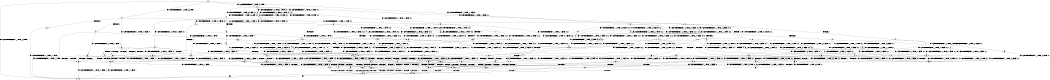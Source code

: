 digraph BCG {
size = "7, 10.5";
center = TRUE;
node [shape = circle];
0 [peripheries = 2];
0 -> 1 [label = "EX !0 !ATOMIC_EXCH_BRANCH (1, +1, TRUE, +0, 3, TRUE) !::"];
0 -> 2 [label = "EX !1 !ATOMIC_EXCH_BRANCH (1, +0, TRUE, +0, 1, TRUE) !::"];
0 -> 3 [label = "EX !2 !ATOMIC_EXCH_BRANCH (1, +1, TRUE, +1, 1, FALSE) !::"];
0 -> 4 [label = "EX !0 !ATOMIC_EXCH_BRANCH (1, +1, TRUE, +0, 3, TRUE) !::"];
2 -> 5 [label = "EX !1 !ATOMIC_EXCH_BRANCH (1, +0, TRUE, +0, 1, TRUE) !:0:1:"];
2 -> 6 [label = "EX !2 !ATOMIC_EXCH_BRANCH (1, +1, TRUE, +1, 1, FALSE) !:0:1:"];
2 -> 7 [label = "EX !0 !ATOMIC_EXCH_BRANCH (1, +1, TRUE, +0, 3, TRUE) !:0:1:"];
2 -> 8 [label = "EX !1 !ATOMIC_EXCH_BRANCH (1, +0, TRUE, +0, 1, TRUE) !:0:1:"];
3 -> 9 [label = "EX !0 !ATOMIC_EXCH_BRANCH (1, +1, TRUE, +0, 3, FALSE) !:0:1:2:"];
3 -> 10 [label = "TERMINATE !2"];
3 -> 11 [label = "EX !1 !ATOMIC_EXCH_BRANCH (1, +0, TRUE, +0, 1, FALSE) !:0:1:2:"];
3 -> 12 [label = "EX !0 !ATOMIC_EXCH_BRANCH (1, +1, TRUE, +0, 3, FALSE) !:0:1:2:"];
4 -> 13 [label = "TERMINATE !0"];
4 -> 14 [label = "TERMINATE !0"];
4 -> 15 [label = "EX !1 !ATOMIC_EXCH_BRANCH (1, +0, TRUE, +0, 1, FALSE) !:0:"];
4 -> 16 [label = "EX !2 !ATOMIC_EXCH_BRANCH (1, +1, TRUE, +1, 1, TRUE) !:0:"];
5 -> 17 [label = "EX !0 !ATOMIC_EXCH_BRANCH (1, +1, TRUE, +0, 3, TRUE) !:0:1:"];
6 -> 18 [label = "EX !1 !ATOMIC_EXCH_BRANCH (1, +0, TRUE, +0, 1, FALSE) !:0:1:2:"];
6 -> 19 [label = "TERMINATE !2"];
6 -> 20 [label = "EX !0 !ATOMIC_EXCH_BRANCH (1, +1, TRUE, +0, 3, FALSE) !:0:1:2:"];
6 -> 11 [label = "EX !1 !ATOMIC_EXCH_BRANCH (1, +0, TRUE, +0, 1, FALSE) !:0:1:2:"];
7 -> 21 [label = "EX !1 !ATOMIC_EXCH_BRANCH (1, +0, TRUE, +0, 1, FALSE) !:0:1:"];
7 -> 22 [label = "TERMINATE !0"];
7 -> 23 [label = "EX !2 !ATOMIC_EXCH_BRANCH (1, +1, TRUE, +1, 1, TRUE) !:0:1:"];
7 -> 24 [label = "EX !1 !ATOMIC_EXCH_BRANCH (1, +0, TRUE, +0, 1, FALSE) !:0:1:"];
8 -> 17 [label = "EX !0 !ATOMIC_EXCH_BRANCH (1, +1, TRUE, +0, 3, TRUE) !:0:1:"];
8 -> 6 [label = "EX !2 !ATOMIC_EXCH_BRANCH (1, +1, TRUE, +1, 1, FALSE) !:0:1:"];
8 -> 7 [label = "EX !0 !ATOMIC_EXCH_BRANCH (1, +1, TRUE, +0, 3, TRUE) !:0:1:"];
8 -> 8 [label = "EX !1 !ATOMIC_EXCH_BRANCH (1, +0, TRUE, +0, 1, TRUE) !:0:1:"];
9 -> 25 [label = "EX !1 !ATOMIC_EXCH_BRANCH (1, +0, TRUE, +0, 1, FALSE) !:0:1:2:"];
10 -> 26 [label = "EX !0 !ATOMIC_EXCH_BRANCH (1, +1, TRUE, +0, 3, FALSE) !:0:1:"];
10 -> 27 [label = "EX !1 !ATOMIC_EXCH_BRANCH (1, +0, TRUE, +0, 1, FALSE) !:0:1:"];
10 -> 28 [label = "EX !0 !ATOMIC_EXCH_BRANCH (1, +1, TRUE, +0, 3, FALSE) !:0:1:"];
11 -> 29 [label = "EX !0 !ATOMIC_EXCH_BRANCH (1, +1, TRUE, +0, 3, TRUE) !:0:1:2:"];
11 -> 30 [label = "TERMINATE !1"];
11 -> 31 [label = "TERMINATE !2"];
11 -> 32 [label = "EX !0 !ATOMIC_EXCH_BRANCH (1, +1, TRUE, +0, 3, TRUE) !:0:1:2:"];
12 -> 25 [label = "EX !1 !ATOMIC_EXCH_BRANCH (1, +0, TRUE, +0, 1, FALSE) !:0:1:2:"];
12 -> 33 [label = "TERMINATE !2"];
12 -> 34 [label = "EX !1 !ATOMIC_EXCH_BRANCH (1, +0, TRUE, +0, 1, FALSE) !:0:1:2:"];
12 -> 12 [label = "EX !0 !ATOMIC_EXCH_BRANCH (1, +1, TRUE, +1, 2, TRUE) !:0:1:2:"];
13 -> 1 [label = "EX !2 !ATOMIC_EXCH_BRANCH (1, +1, TRUE, +1, 1, TRUE) !::"];
14 -> 1 [label = "EX !2 !ATOMIC_EXCH_BRANCH (1, +1, TRUE, +1, 1, TRUE) !::"];
14 -> 35 [label = "EX !1 !ATOMIC_EXCH_BRANCH (1, +0, TRUE, +0, 1, FALSE) !::"];
14 -> 36 [label = "EX !2 !ATOMIC_EXCH_BRANCH (1, +1, TRUE, +1, 1, TRUE) !::"];
15 -> 37 [label = "TERMINATE !0"];
15 -> 38 [label = "TERMINATE !1"];
15 -> 39 [label = "TERMINATE !0"];
15 -> 40 [label = "EX !2 !ATOMIC_EXCH_BRANCH (1, +1, TRUE, +1, 1, FALSE) !:0:1:"];
16 -> 41 [label = "EX !2 !ATOMIC_EXCH_BRANCH (1, +1, TRUE, +1, 1, TRUE) !:0:1:2:"];
16 -> 42 [label = "TERMINATE !0"];
16 -> 43 [label = "EX !1 !ATOMIC_EXCH_BRANCH (1, +0, TRUE, +0, 1, FALSE) !:0:1:2:"];
16 -> 44 [label = "EX !2 !ATOMIC_EXCH_BRANCH (1, +1, TRUE, +1, 1, TRUE) !:0:1:2:"];
17 -> 21 [label = "EX !1 !ATOMIC_EXCH_BRANCH (1, +0, TRUE, +0, 1, FALSE) !:0:1:"];
18 -> 29 [label = "EX !0 !ATOMIC_EXCH_BRANCH (1, +1, TRUE, +0, 3, TRUE) !:0:1:2:"];
19 -> 45 [label = "EX !1 !ATOMIC_EXCH_BRANCH (1, +0, TRUE, +0, 1, FALSE) !:0:1:"];
19 -> 46 [label = "EX !0 !ATOMIC_EXCH_BRANCH (1, +1, TRUE, +0, 3, FALSE) !:0:1:"];
19 -> 27 [label = "EX !1 !ATOMIC_EXCH_BRANCH (1, +0, TRUE, +0, 1, FALSE) !:0:1:"];
20 -> 25 [label = "EX !1 !ATOMIC_EXCH_BRANCH (1, +0, TRUE, +0, 1, FALSE) !:0:1:2:"];
20 -> 47 [label = "TERMINATE !2"];
20 -> 34 [label = "EX !1 !ATOMIC_EXCH_BRANCH (1, +0, TRUE, +0, 1, FALSE) !:0:1:2:"];
20 -> 20 [label = "EX !0 !ATOMIC_EXCH_BRANCH (1, +1, TRUE, +1, 2, TRUE) !:0:1:2:"];
21 -> 37 [label = "TERMINATE !0"];
22 -> 48 [label = "EX !1 !ATOMIC_EXCH_BRANCH (1, +0, TRUE, +0, 1, FALSE) !:1:"];
22 -> 49 [label = "EX !2 !ATOMIC_EXCH_BRANCH (1, +1, TRUE, +1, 1, TRUE) !:1:"];
22 -> 50 [label = "EX !1 !ATOMIC_EXCH_BRANCH (1, +0, TRUE, +0, 1, FALSE) !:1:"];
23 -> 51 [label = "EX !1 !ATOMIC_EXCH_BRANCH (1, +0, TRUE, +0, 1, FALSE) !:0:1:2:"];
23 -> 52 [label = "TERMINATE !0"];
23 -> 53 [label = "EX !2 !ATOMIC_EXCH_BRANCH (1, +1, TRUE, +1, 1, TRUE) !:0:1:2:"];
23 -> 43 [label = "EX !1 !ATOMIC_EXCH_BRANCH (1, +0, TRUE, +0, 1, FALSE) !:0:1:2:"];
24 -> 37 [label = "TERMINATE !0"];
24 -> 38 [label = "TERMINATE !1"];
24 -> 39 [label = "TERMINATE !0"];
24 -> 40 [label = "EX !2 !ATOMIC_EXCH_BRANCH (1, +1, TRUE, +1, 1, FALSE) !:0:1:"];
25 -> 29 [label = "EX !0 !ATOMIC_EXCH_BRANCH (1, +1, TRUE, +1, 2, FALSE) !:0:1:2:"];
26 -> 54 [label = "EX !1 !ATOMIC_EXCH_BRANCH (1, +0, TRUE, +0, 1, FALSE) !:0:1:"];
27 -> 55 [label = "EX !0 !ATOMIC_EXCH_BRANCH (1, +1, TRUE, +0, 3, TRUE) !:0:1:"];
27 -> 56 [label = "TERMINATE !1"];
27 -> 57 [label = "EX !0 !ATOMIC_EXCH_BRANCH (1, +1, TRUE, +0, 3, TRUE) !:0:1:"];
28 -> 54 [label = "EX !1 !ATOMIC_EXCH_BRANCH (1, +0, TRUE, +0, 1, FALSE) !:0:1:"];
28 -> 58 [label = "EX !1 !ATOMIC_EXCH_BRANCH (1, +0, TRUE, +0, 1, FALSE) !:0:1:"];
28 -> 28 [label = "EX !0 !ATOMIC_EXCH_BRANCH (1, +1, TRUE, +1, 2, TRUE) !:0:1:"];
29 -> 59 [label = "TERMINATE !0"];
30 -> 60 [label = "EX !0 !ATOMIC_EXCH_BRANCH (1, +1, TRUE, +0, 3, TRUE) !:0:2:"];
30 -> 56 [label = "TERMINATE !2"];
30 -> 61 [label = "EX !0 !ATOMIC_EXCH_BRANCH (1, +1, TRUE, +0, 3, TRUE) !:0:2:"];
31 -> 55 [label = "EX !0 !ATOMIC_EXCH_BRANCH (1, +1, TRUE, +0, 3, TRUE) !:0:1:"];
31 -> 56 [label = "TERMINATE !1"];
31 -> 57 [label = "EX !0 !ATOMIC_EXCH_BRANCH (1, +1, TRUE, +0, 3, TRUE) !:0:1:"];
32 -> 59 [label = "TERMINATE !0"];
32 -> 62 [label = "TERMINATE !1"];
32 -> 63 [label = "TERMINATE !2"];
32 -> 64 [label = "TERMINATE !0"];
33 -> 26 [label = "EX !0 !ATOMIC_EXCH_BRANCH (1, +1, TRUE, +1, 2, TRUE) !:0:1:"];
33 -> 58 [label = "EX !1 !ATOMIC_EXCH_BRANCH (1, +0, TRUE, +0, 1, FALSE) !:0:1:"];
33 -> 28 [label = "EX !0 !ATOMIC_EXCH_BRANCH (1, +1, TRUE, +1, 2, TRUE) !:0:1:"];
34 -> 29 [label = "EX !0 !ATOMIC_EXCH_BRANCH (1, +1, TRUE, +1, 2, FALSE) !:0:1:2:"];
34 -> 65 [label = "TERMINATE !1"];
34 -> 66 [label = "TERMINATE !2"];
34 -> 32 [label = "EX !0 !ATOMIC_EXCH_BRANCH (1, +1, TRUE, +1, 2, FALSE) !:0:1:2:"];
35 -> 67 [label = "TERMINATE !1"];
35 -> 68 [label = "TERMINATE !1"];
35 -> 69 [label = "EX !2 !ATOMIC_EXCH_BRANCH (1, +1, TRUE, +1, 1, FALSE) !:1:"];
36 -> 70 [label = "EX !2 !ATOMIC_EXCH_BRANCH (1, +1, TRUE, +1, 1, TRUE) !:1:2:"];
36 -> 71 [label = "EX !1 !ATOMIC_EXCH_BRANCH (1, +0, TRUE, +0, 1, FALSE) !:1:2:"];
36 -> 72 [label = "EX !2 !ATOMIC_EXCH_BRANCH (1, +1, TRUE, +1, 1, TRUE) !:1:2:"];
37 -> 67 [label = "TERMINATE !1"];
38 -> 67 [label = "TERMINATE !0"];
38 -> 68 [label = "TERMINATE !0"];
38 -> 73 [label = "EX !2 !ATOMIC_EXCH_BRANCH (1, +1, TRUE, +1, 1, FALSE) !:0:"];
39 -> 67 [label = "TERMINATE !1"];
39 -> 68 [label = "TERMINATE !1"];
39 -> 69 [label = "EX !2 !ATOMIC_EXCH_BRANCH (1, +1, TRUE, +1, 1, FALSE) !:1:"];
40 -> 59 [label = "TERMINATE !0"];
40 -> 62 [label = "TERMINATE !1"];
40 -> 63 [label = "TERMINATE !2"];
40 -> 64 [label = "TERMINATE !0"];
41 -> 51 [label = "EX !1 !ATOMIC_EXCH_BRANCH (1, +0, TRUE, +0, 1, FALSE) !:0:1:2:"];
42 -> 70 [label = "EX !2 !ATOMIC_EXCH_BRANCH (1, +1, TRUE, +1, 1, TRUE) !:1:2:"];
42 -> 71 [label = "EX !1 !ATOMIC_EXCH_BRANCH (1, +0, TRUE, +0, 1, FALSE) !:1:2:"];
42 -> 72 [label = "EX !2 !ATOMIC_EXCH_BRANCH (1, +1, TRUE, +1, 1, TRUE) !:1:2:"];
43 -> 29 [label = "EX !2 !ATOMIC_EXCH_BRANCH (1, +1, TRUE, +1, 1, FALSE) !:0:1:2:"];
43 -> 74 [label = "TERMINATE !1"];
43 -> 75 [label = "TERMINATE !0"];
43 -> 32 [label = "EX !2 !ATOMIC_EXCH_BRANCH (1, +1, TRUE, +1, 1, FALSE) !:0:1:2:"];
44 -> 51 [label = "EX !1 !ATOMIC_EXCH_BRANCH (1, +0, TRUE, +0, 1, FALSE) !:0:1:2:"];
44 -> 42 [label = "TERMINATE !0"];
44 -> 43 [label = "EX !1 !ATOMIC_EXCH_BRANCH (1, +0, TRUE, +0, 1, FALSE) !:0:1:2:"];
44 -> 44 [label = "EX !2 !ATOMIC_EXCH_BRANCH (1, +1, TRUE, +1, 1, TRUE) !:0:1:2:"];
45 -> 55 [label = "EX !0 !ATOMIC_EXCH_BRANCH (1, +1, TRUE, +0, 3, TRUE) !:0:1:"];
46 -> 54 [label = "EX !1 !ATOMIC_EXCH_BRANCH (1, +0, TRUE, +0, 1, FALSE) !:0:1:"];
46 -> 58 [label = "EX !1 !ATOMIC_EXCH_BRANCH (1, +0, TRUE, +0, 1, FALSE) !:0:1:"];
46 -> 46 [label = "EX !0 !ATOMIC_EXCH_BRANCH (1, +1, TRUE, +1, 2, TRUE) !:0:1:"];
47 -> 76 [label = "EX !0 !ATOMIC_EXCH_BRANCH (1, +1, TRUE, +1, 2, TRUE) !:0:1:"];
47 -> 58 [label = "EX !1 !ATOMIC_EXCH_BRANCH (1, +0, TRUE, +0, 1, FALSE) !:0:1:"];
47 -> 46 [label = "EX !0 !ATOMIC_EXCH_BRANCH (1, +1, TRUE, +1, 2, TRUE) !:0:1:"];
48 -> 67 [label = "TERMINATE !1"];
49 -> 77 [label = "EX !1 !ATOMIC_EXCH_BRANCH (1, +0, TRUE, +0, 1, FALSE) !:1:2:"];
49 -> 78 [label = "EX !2 !ATOMIC_EXCH_BRANCH (1, +1, TRUE, +1, 1, TRUE) !:1:2:"];
49 -> 71 [label = "EX !1 !ATOMIC_EXCH_BRANCH (1, +0, TRUE, +0, 1, FALSE) !:1:2:"];
50 -> 67 [label = "TERMINATE !1"];
50 -> 68 [label = "TERMINATE !1"];
50 -> 69 [label = "EX !2 !ATOMIC_EXCH_BRANCH (1, +1, TRUE, +1, 1, FALSE) !:1:"];
51 -> 29 [label = "EX !2 !ATOMIC_EXCH_BRANCH (1, +1, TRUE, +1, 1, FALSE) !:0:1:2:"];
52 -> 77 [label = "EX !1 !ATOMIC_EXCH_BRANCH (1, +0, TRUE, +0, 1, FALSE) !:1:2:"];
52 -> 78 [label = "EX !2 !ATOMIC_EXCH_BRANCH (1, +1, TRUE, +1, 1, TRUE) !:1:2:"];
52 -> 71 [label = "EX !1 !ATOMIC_EXCH_BRANCH (1, +0, TRUE, +0, 1, FALSE) !:1:2:"];
53 -> 51 [label = "EX !1 !ATOMIC_EXCH_BRANCH (1, +0, TRUE, +0, 1, FALSE) !:0:1:2:"];
53 -> 52 [label = "TERMINATE !0"];
53 -> 53 [label = "EX !2 !ATOMIC_EXCH_BRANCH (1, +1, TRUE, +1, 1, TRUE) !:0:1:2:"];
53 -> 43 [label = "EX !1 !ATOMIC_EXCH_BRANCH (1, +0, TRUE, +0, 1, FALSE) !:0:1:2:"];
54 -> 55 [label = "EX !0 !ATOMIC_EXCH_BRANCH (1, +1, TRUE, +1, 2, FALSE) !:0:1:"];
55 -> 79 [label = "TERMINATE !0"];
56 -> 80 [label = "EX !0 !ATOMIC_EXCH_BRANCH (1, +1, TRUE, +0, 3, TRUE) !:0:"];
56 -> 81 [label = "EX !0 !ATOMIC_EXCH_BRANCH (1, +1, TRUE, +0, 3, TRUE) !:0:"];
57 -> 79 [label = "TERMINATE !0"];
57 -> 82 [label = "TERMINATE !1"];
57 -> 83 [label = "TERMINATE !0"];
58 -> 55 [label = "EX !0 !ATOMIC_EXCH_BRANCH (1, +1, TRUE, +1, 2, FALSE) !:0:1:"];
58 -> 84 [label = "TERMINATE !1"];
58 -> 57 [label = "EX !0 !ATOMIC_EXCH_BRANCH (1, +1, TRUE, +1, 2, FALSE) !:0:1:"];
59 -> 79 [label = "TERMINATE !2"];
60 -> 85 [label = "TERMINATE !0"];
61 -> 85 [label = "TERMINATE !0"];
61 -> 82 [label = "TERMINATE !2"];
61 -> 86 [label = "TERMINATE !0"];
62 -> 85 [label = "TERMINATE !0"];
62 -> 82 [label = "TERMINATE !2"];
62 -> 86 [label = "TERMINATE !0"];
63 -> 79 [label = "TERMINATE !0"];
63 -> 82 [label = "TERMINATE !1"];
63 -> 83 [label = "TERMINATE !0"];
64 -> 79 [label = "TERMINATE !2"];
64 -> 86 [label = "TERMINATE !1"];
64 -> 83 [label = "TERMINATE !2"];
65 -> 60 [label = "EX !0 !ATOMIC_EXCH_BRANCH (1, +1, TRUE, +1, 2, FALSE) !:0:2:"];
65 -> 84 [label = "TERMINATE !2"];
65 -> 61 [label = "EX !0 !ATOMIC_EXCH_BRANCH (1, +1, TRUE, +1, 2, FALSE) !:0:2:"];
66 -> 55 [label = "EX !0 !ATOMIC_EXCH_BRANCH (1, +1, TRUE, +1, 2, FALSE) !:0:1:"];
66 -> 84 [label = "TERMINATE !1"];
66 -> 57 [label = "EX !0 !ATOMIC_EXCH_BRANCH (1, +1, TRUE, +1, 2, FALSE) !:0:1:"];
67 -> 1 [label = "EX !2 !ATOMIC_EXCH_BRANCH (1, +1, TRUE, +1, 1, FALSE) !::"];
68 -> 1 [label = "EX !2 !ATOMIC_EXCH_BRANCH (1, +1, TRUE, +1, 1, FALSE) !::"];
68 -> 87 [label = "EX !2 !ATOMIC_EXCH_BRANCH (1, +1, TRUE, +1, 1, FALSE) !::"];
69 -> 79 [label = "TERMINATE !2"];
69 -> 86 [label = "TERMINATE !1"];
69 -> 83 [label = "TERMINATE !2"];
70 -> 77 [label = "EX !1 !ATOMIC_EXCH_BRANCH (1, +0, TRUE, +0, 1, FALSE) !:1:2:"];
71 -> 88 [label = "EX !2 !ATOMIC_EXCH_BRANCH (1, +1, TRUE, +1, 1, FALSE) !:1:2:"];
71 -> 89 [label = "TERMINATE !1"];
71 -> 90 [label = "EX !2 !ATOMIC_EXCH_BRANCH (1, +1, TRUE, +1, 1, FALSE) !:1:2:"];
72 -> 77 [label = "EX !1 !ATOMIC_EXCH_BRANCH (1, +0, TRUE, +0, 1, FALSE) !:1:2:"];
72 -> 71 [label = "EX !1 !ATOMIC_EXCH_BRANCH (1, +0, TRUE, +0, 1, FALSE) !:1:2:"];
72 -> 72 [label = "EX !2 !ATOMIC_EXCH_BRANCH (1, +1, TRUE, +1, 1, TRUE) !:1:2:"];
73 -> 85 [label = "TERMINATE !0"];
73 -> 82 [label = "TERMINATE !2"];
73 -> 86 [label = "TERMINATE !0"];
74 -> 60 [label = "EX !2 !ATOMIC_EXCH_BRANCH (1, +1, TRUE, +1, 1, FALSE) !:0:2:"];
74 -> 89 [label = "TERMINATE !0"];
74 -> 61 [label = "EX !2 !ATOMIC_EXCH_BRANCH (1, +1, TRUE, +1, 1, FALSE) !:0:2:"];
75 -> 88 [label = "EX !2 !ATOMIC_EXCH_BRANCH (1, +1, TRUE, +1, 1, FALSE) !:1:2:"];
75 -> 89 [label = "TERMINATE !1"];
75 -> 90 [label = "EX !2 !ATOMIC_EXCH_BRANCH (1, +1, TRUE, +1, 1, FALSE) !:1:2:"];
76 -> 54 [label = "EX !1 !ATOMIC_EXCH_BRANCH (1, +0, TRUE, +0, 1, FALSE) !:0:1:"];
77 -> 88 [label = "EX !2 !ATOMIC_EXCH_BRANCH (1, +1, TRUE, +1, 1, FALSE) !:1:2:"];
78 -> 77 [label = "EX !1 !ATOMIC_EXCH_BRANCH (1, +0, TRUE, +0, 1, FALSE) !:1:2:"];
78 -> 78 [label = "EX !2 !ATOMIC_EXCH_BRANCH (1, +1, TRUE, +1, 1, TRUE) !:1:2:"];
78 -> 71 [label = "EX !1 !ATOMIC_EXCH_BRANCH (1, +0, TRUE, +0, 1, FALSE) !:1:2:"];
79 -> 91 [label = "TERMINATE !1"];
80 -> 91 [label = "TERMINATE !0"];
81 -> 91 [label = "TERMINATE !0"];
81 -> 92 [label = "TERMINATE !0"];
82 -> 91 [label = "TERMINATE !0"];
82 -> 92 [label = "TERMINATE !0"];
83 -> 91 [label = "TERMINATE !1"];
83 -> 92 [label = "TERMINATE !1"];
84 -> 80 [label = "EX !0 !ATOMIC_EXCH_BRANCH (1, +1, TRUE, +1, 2, FALSE) !:0:"];
84 -> 81 [label = "EX !0 !ATOMIC_EXCH_BRANCH (1, +1, TRUE, +1, 2, FALSE) !:0:"];
85 -> 91 [label = "TERMINATE !2"];
86 -> 91 [label = "TERMINATE !2"];
86 -> 92 [label = "TERMINATE !2"];
87 -> 91 [label = "TERMINATE !2"];
87 -> 92 [label = "TERMINATE !2"];
88 -> 79 [label = "TERMINATE !2"];
89 -> 93 [label = "EX !2 !ATOMIC_EXCH_BRANCH (1, +1, TRUE, +1, 1, FALSE) !:2:"];
89 -> 94 [label = "EX !2 !ATOMIC_EXCH_BRANCH (1, +1, TRUE, +1, 1, FALSE) !:2:"];
90 -> 79 [label = "TERMINATE !2"];
90 -> 86 [label = "TERMINATE !1"];
90 -> 83 [label = "TERMINATE !2"];
91 -> 1 [label = "exit"];
92 -> 1 [label = "exit"];
93 -> 91 [label = "TERMINATE !2"];
94 -> 91 [label = "TERMINATE !2"];
94 -> 92 [label = "TERMINATE !2"];
}

